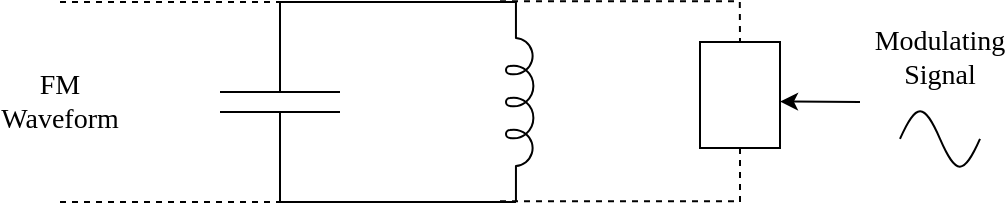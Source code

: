 <mxfile version="26.0.7">
  <diagram name="Page-1" id="oyVX-W-J3ch8Kf3wBi0f">
    <mxGraphModel dx="954" dy="657" grid="1" gridSize="10" guides="1" tooltips="1" connect="1" arrows="1" fold="1" page="1" pageScale="1" pageWidth="850" pageHeight="1100" math="0" shadow="0">
      <root>
        <mxCell id="0" />
        <mxCell id="1" parent="0" />
        <mxCell id="q120Er3q6JN0XTK5fqyv-1" value="" style="pointerEvents=1;verticalLabelPosition=bottom;shadow=0;dashed=0;align=center;html=1;verticalAlign=top;shape=mxgraph.electrical.capacitors.capacitor_1;rotation=90;fontFamily=Times New Roman;fontSize=14;" parent="1" vertex="1">
          <mxGeometry x="190" y="180" width="100" height="60" as="geometry" />
        </mxCell>
        <mxCell id="q120Er3q6JN0XTK5fqyv-2" value="" style="pointerEvents=1;verticalLabelPosition=bottom;shadow=0;dashed=0;align=center;html=1;verticalAlign=top;shape=mxgraph.electrical.inductors.inductor_5;rotation=90;fontFamily=Times New Roman;fontSize=14;" parent="1" vertex="1">
          <mxGeometry x="310" y="203" width="100" height="14" as="geometry" />
        </mxCell>
        <mxCell id="q120Er3q6JN0XTK5fqyv-4" value="" style="endArrow=none;html=1;rounded=0;exitX=0;exitY=0.5;exitDx=0;exitDy=0;exitPerimeter=0;entryX=0;entryY=0.645;entryDx=0;entryDy=0;entryPerimeter=0;fontFamily=Times New Roman;fontSize=14;" parent="1" source="q120Er3q6JN0XTK5fqyv-1" target="q120Er3q6JN0XTK5fqyv-2" edge="1">
          <mxGeometry width="50" height="50" relative="1" as="geometry">
            <mxPoint x="310" y="240" as="sourcePoint" />
            <mxPoint x="360" y="190" as="targetPoint" />
          </mxGeometry>
        </mxCell>
        <mxCell id="q120Er3q6JN0XTK5fqyv-5" value="" style="endArrow=none;html=1;rounded=0;exitX=0;exitY=0.5;exitDx=0;exitDy=0;exitPerimeter=0;entryX=0;entryY=0.645;entryDx=0;entryDy=0;entryPerimeter=0;fontFamily=Times New Roman;fontSize=14;" parent="1" edge="1">
          <mxGeometry width="50" height="50" relative="1" as="geometry">
            <mxPoint x="240" y="260" as="sourcePoint" />
            <mxPoint x="358" y="260" as="targetPoint" />
          </mxGeometry>
        </mxCell>
        <mxCell id="q120Er3q6JN0XTK5fqyv-9" value="" style="endArrow=none;html=1;rounded=0;exitX=0;exitY=0.5;exitDx=0;exitDy=0;exitPerimeter=0;entryX=0;entryY=0.645;entryDx=0;entryDy=0;entryPerimeter=0;dashed=1;fontFamily=Times New Roman;fontSize=14;" parent="1" edge="1">
          <mxGeometry width="50" height="50" relative="1" as="geometry">
            <mxPoint x="130" y="160" as="sourcePoint" />
            <mxPoint x="248" y="160" as="targetPoint" />
          </mxGeometry>
        </mxCell>
        <mxCell id="q120Er3q6JN0XTK5fqyv-11" value="" style="endArrow=none;html=1;rounded=0;exitX=0;exitY=0.5;exitDx=0;exitDy=0;exitPerimeter=0;entryX=0;entryY=0.645;entryDx=0;entryDy=0;entryPerimeter=0;dashed=1;fontFamily=Times New Roman;fontSize=14;" parent="1" edge="1">
          <mxGeometry width="50" height="50" relative="1" as="geometry">
            <mxPoint x="130" y="260" as="sourcePoint" />
            <mxPoint x="248" y="260" as="targetPoint" />
          </mxGeometry>
        </mxCell>
        <mxCell id="q120Er3q6JN0XTK5fqyv-12" value="" style="endArrow=none;html=1;rounded=0;exitX=0;exitY=0.5;exitDx=0;exitDy=0;exitPerimeter=0;entryX=0;entryY=0.645;entryDx=0;entryDy=0;entryPerimeter=0;dashed=1;fontFamily=Times New Roman;fontSize=14;" parent="1" edge="1">
          <mxGeometry width="50" height="50" relative="1" as="geometry">
            <mxPoint x="350" y="159.66" as="sourcePoint" />
            <mxPoint x="468" y="159.66" as="targetPoint" />
          </mxGeometry>
        </mxCell>
        <mxCell id="q120Er3q6JN0XTK5fqyv-13" value="" style="endArrow=none;html=1;rounded=0;exitX=0;exitY=0.5;exitDx=0;exitDy=0;exitPerimeter=0;entryX=0;entryY=0.645;entryDx=0;entryDy=0;entryPerimeter=0;dashed=1;fontFamily=Times New Roman;fontSize=14;" parent="1" edge="1">
          <mxGeometry width="50" height="50" relative="1" as="geometry">
            <mxPoint x="350" y="259.66" as="sourcePoint" />
            <mxPoint x="468" y="259.66" as="targetPoint" />
          </mxGeometry>
        </mxCell>
        <mxCell id="q120Er3q6JN0XTK5fqyv-20" style="endArrow=none;html=1;rounded=0;exitX=0.5;exitY=1;exitDx=0;exitDy=0;dashed=1;fontFamily=Times New Roman;fontSize=14;" parent="1" source="q120Er3q6JN0XTK5fqyv-15" edge="1">
          <mxGeometry relative="1" as="geometry">
            <mxPoint x="470" y="260" as="targetPoint" />
          </mxGeometry>
        </mxCell>
        <mxCell id="q120Er3q6JN0XTK5fqyv-15" value="" style="rounded=0;whiteSpace=wrap;html=1;fillColor=none;fontFamily=Times New Roman;fontSize=14;" parent="1" vertex="1">
          <mxGeometry x="450" y="180" width="40" height="53" as="geometry" />
        </mxCell>
        <mxCell id="q120Er3q6JN0XTK5fqyv-17" value="" style="endArrow=none;html=1;rounded=0;exitX=0;exitY=0.5;exitDx=0;exitDy=0;exitPerimeter=0;dashed=1;entryX=0.5;entryY=0;entryDx=0;entryDy=0;fontFamily=Times New Roman;fontSize=14;" parent="1" target="q120Er3q6JN0XTK5fqyv-15" edge="1">
          <mxGeometry width="50" height="50" relative="1" as="geometry">
            <mxPoint x="469.9" y="160" as="sourcePoint" />
            <mxPoint x="469.9" y="200" as="targetPoint" />
          </mxGeometry>
        </mxCell>
        <mxCell id="q120Er3q6JN0XTK5fqyv-22" value="" style="endArrow=classic;html=1;rounded=0;fontFamily=Times New Roman;fontSize=14;" parent="1" edge="1">
          <mxGeometry width="50" height="50" relative="1" as="geometry">
            <mxPoint x="530" y="210" as="sourcePoint" />
            <mxPoint x="490" y="209.76" as="targetPoint" />
          </mxGeometry>
        </mxCell>
        <mxCell id="q120Er3q6JN0XTK5fqyv-23" value="Modulating Signal" style="text;html=1;align=center;verticalAlign=middle;whiteSpace=wrap;rounded=0;fontFamily=Times New Roman;fontSize=14;" parent="1" vertex="1">
          <mxGeometry x="540" y="173" width="60" height="30" as="geometry" />
        </mxCell>
        <mxCell id="q120Er3q6JN0XTK5fqyv-24" value="FM Waveform" style="text;html=1;align=center;verticalAlign=middle;whiteSpace=wrap;rounded=0;fontFamily=Times New Roman;fontSize=14;" parent="1" vertex="1">
          <mxGeometry x="100" y="195" width="60" height="30" as="geometry" />
        </mxCell>
        <mxCell id="zEwXnBddmBna81cgIjB2-1" value="" style="pointerEvents=1;verticalLabelPosition=bottom;shadow=0;dashed=0;align=center;html=1;verticalAlign=top;shape=mxgraph.electrical.waveforms.sine_wave;fontFamily=Times New Roman;fontSize=14;" parent="1" vertex="1">
          <mxGeometry x="550" y="210" width="40" height="37" as="geometry" />
        </mxCell>
      </root>
    </mxGraphModel>
  </diagram>
</mxfile>
